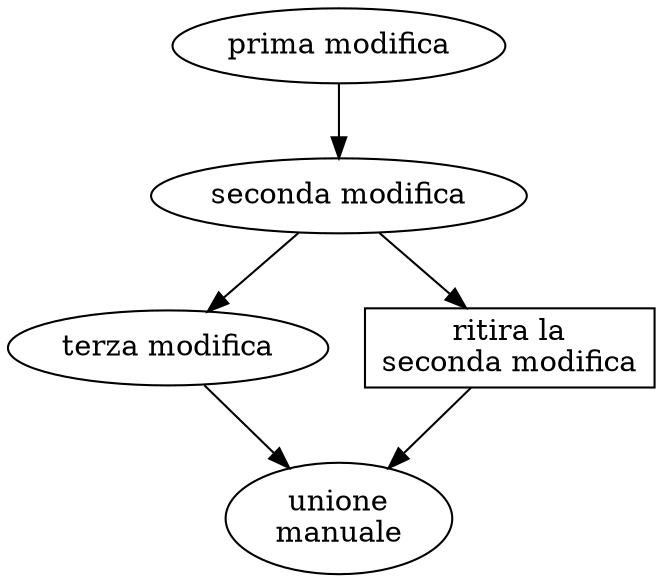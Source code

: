 digraph undo_manual {
	"prima modifica" -> "seconda modifica";
	"seconda modifica" -> "terza modifica";
	backout [label="ritira la\nseconda modifica", shape=box];
	"seconda modifica" -> backout;
	"terza modifica" -> "unione\nmanuale";
	backout -> "unione\nmanuale";
}
